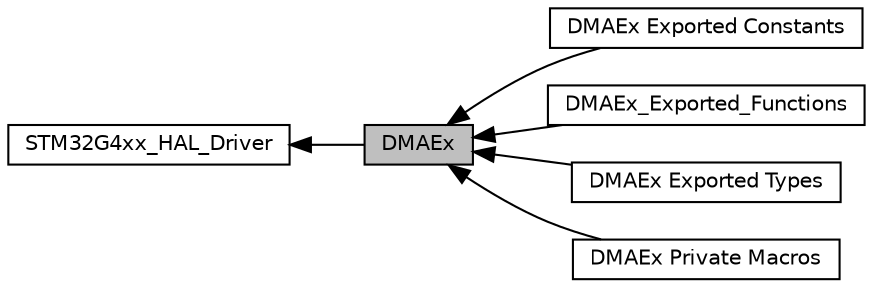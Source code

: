 digraph "DMAEx"
{
  edge [fontname="Helvetica",fontsize="10",labelfontname="Helvetica",labelfontsize="10"];
  node [fontname="Helvetica",fontsize="10",shape=box];
  rankdir=LR;
  Node1 [label="DMAEx",height=0.2,width=0.4,color="black", fillcolor="grey75", style="filled", fontcolor="black",tooltip="DMA Extended HAL module driver."];
  Node4 [label="DMAEx Exported Constants",height=0.2,width=0.4,color="black", fillcolor="white", style="filled",URL="$group__DMAEx__Exported__Constants.html",tooltip=" "];
  Node6 [label="DMAEx_Exported_Functions",height=0.2,width=0.4,color="black", fillcolor="white", style="filled",URL="$group__DMAEx__Exported__Functions.html",tooltip=" "];
  Node3 [label="DMAEx Exported Types",height=0.2,width=0.4,color="black", fillcolor="white", style="filled",URL="$group__DMAEx__Exported__Types.html",tooltip=" "];
  Node5 [label="DMAEx Private Macros",height=0.2,width=0.4,color="black", fillcolor="white", style="filled",URL="$group__DMAEx__Private__Macros.html",tooltip="DMAEx private macros."];
  Node2 [label="STM32G4xx_HAL_Driver",height=0.2,width=0.4,color="black", fillcolor="white", style="filled",URL="$group__STM32G4xx__HAL__Driver.html",tooltip=" "];
  Node2->Node1 [shape=plaintext, dir="back", style="solid"];
  Node1->Node3 [shape=plaintext, dir="back", style="solid"];
  Node1->Node4 [shape=plaintext, dir="back", style="solid"];
  Node1->Node5 [shape=plaintext, dir="back", style="solid"];
  Node1->Node6 [shape=plaintext, dir="back", style="solid"];
}
